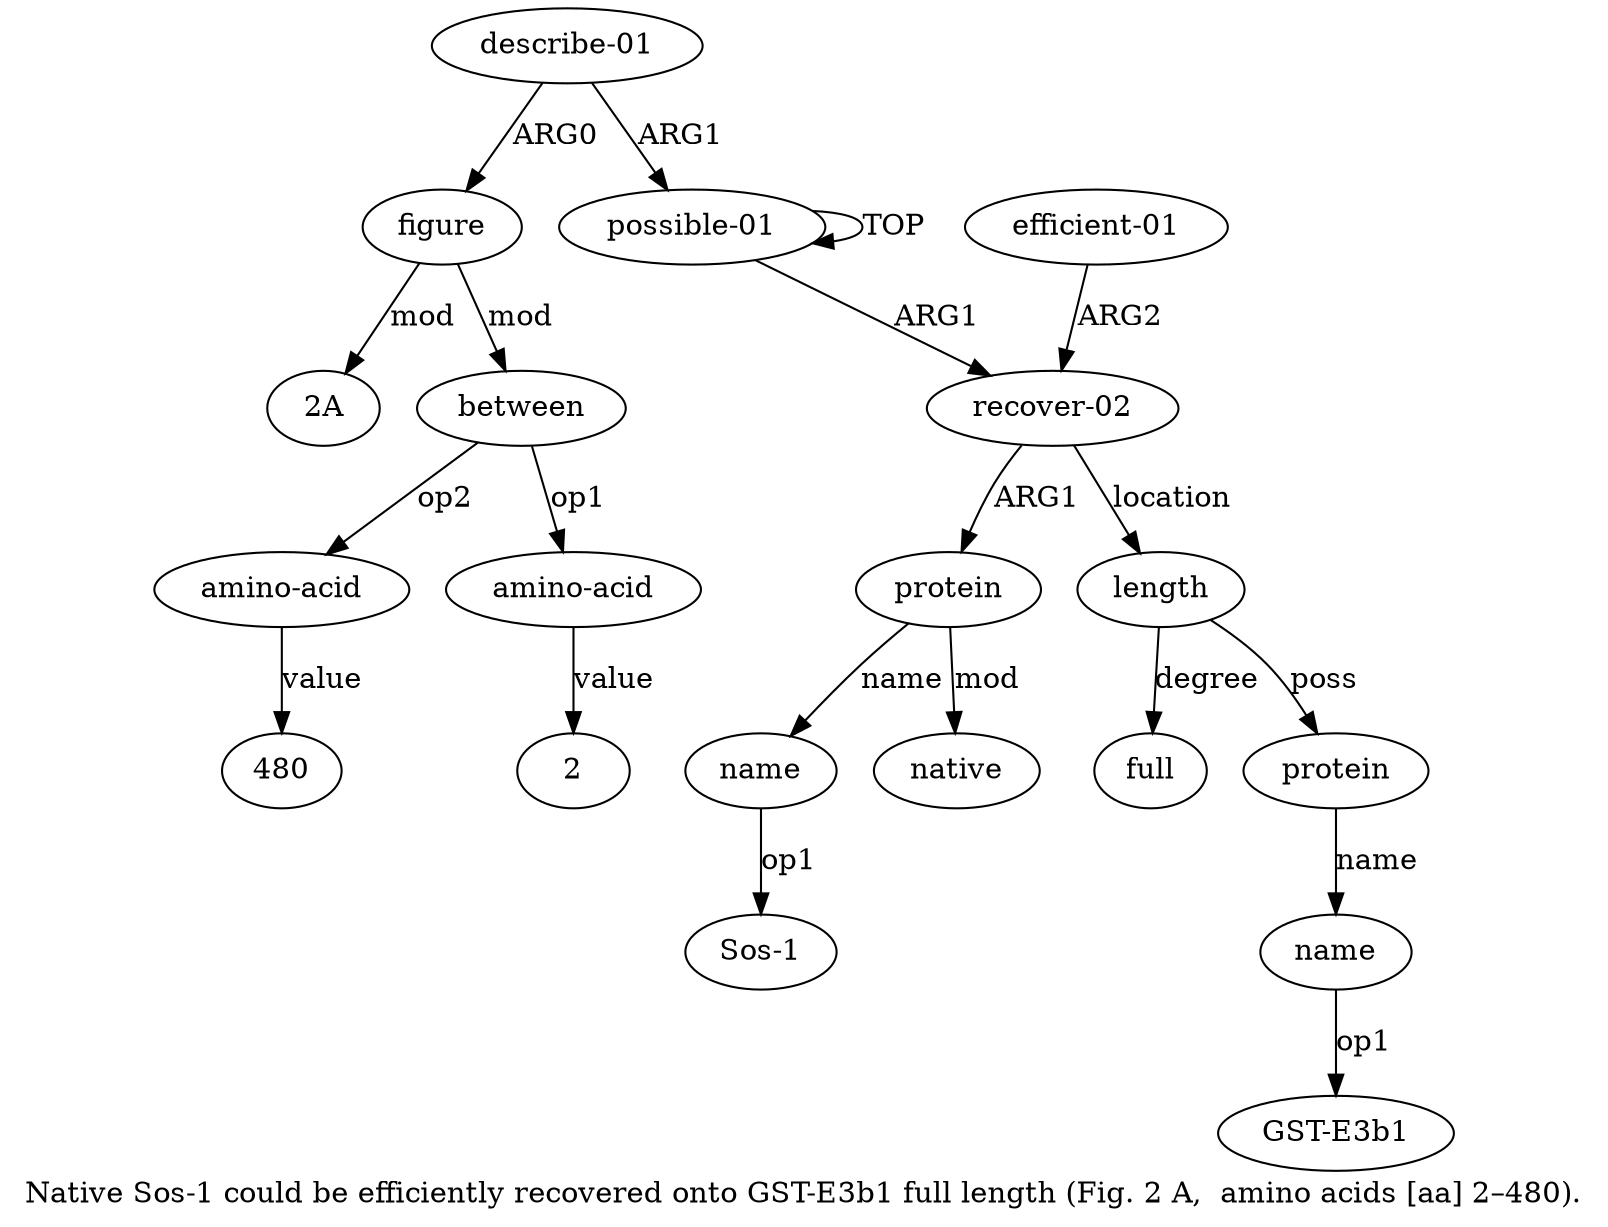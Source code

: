 digraph  {
	graph [label="Native Sos-1 could be efficiently recovered onto GST-E3b1 full length (Fig. 2 A,  amino acids [aa] 2–480)."];
	node [label="\N"];
	"a11 2A"	 [color=black,
		gold_ind=-1,
		gold_label="2A",
		label="2A",
		test_ind=-1,
		test_label="2A"];
	a14	 [color=black,
		gold_ind=14,
		gold_label="amino-acid",
		label="amino-acid",
		test_ind=14,
		test_label="amino-acid"];
	"a14 480"	 [color=black,
		gold_ind=-1,
		gold_label=480,
		label=480,
		test_ind=-1,
		test_label=480];
	a14 -> "a14 480" [key=0,
	color=black,
	gold_label=value,
	label=value,
	test_label=value];
a11 [color=black,
	gold_ind=11,
	gold_label=figure,
	label=figure,
	test_ind=11,
	test_label=figure];
a11 -> "a11 2A" [key=0,
color=black,
gold_label=mod,
label=mod,
test_label=mod];
a12 [color=black,
gold_ind=12,
gold_label=between,
label=between,
test_ind=12,
test_label=between];
a11 -> a12 [key=0,
color=black,
gold_label=mod,
label=mod,
test_label=mod];
a10 [color=black,
gold_ind=10,
gold_label="describe-01",
label="describe-01",
test_ind=10,
test_label="describe-01"];
a10 -> a11 [key=0,
color=black,
gold_label=ARG0,
label=ARG0,
test_label=ARG0];
a0 [color=black,
gold_ind=0,
gold_label="possible-01",
label="possible-01",
test_ind=0,
test_label="possible-01"];
a10 -> a0 [key=0,
color=black,
gold_label=ARG1,
label=ARG1,
test_label=ARG1];
a13 [color=black,
gold_ind=13,
gold_label="amino-acid",
label="amino-acid",
test_ind=13,
test_label="amino-acid"];
"a13 2" [color=black,
gold_ind=-1,
gold_label=2,
label=2,
test_ind=-1,
test_label=2];
a13 -> "a13 2" [key=0,
color=black,
gold_label=value,
label=value,
test_label=value];
a12 -> a14 [key=0,
color=black,
gold_label=op2,
label=op2,
test_label=op2];
a12 -> a13 [key=0,
color=black,
gold_label=op1,
label=op1,
test_label=op1];
a1 [color=black,
gold_ind=1,
gold_label="recover-02",
label="recover-02",
test_ind=1,
test_label="recover-02"];
a2 [color=black,
gold_ind=2,
gold_label=protein,
label=protein,
test_ind=2,
test_label=protein];
a1 -> a2 [key=0,
color=black,
gold_label=ARG1,
label=ARG1,
test_label=ARG1];
a6 [color=black,
gold_ind=6,
gold_label=length,
label=length,
test_ind=6,
test_label=length];
a1 -> a6 [key=0,
color=black,
gold_label=location,
label=location,
test_label=location];
a0 -> a1 [key=0,
color=black,
gold_label=ARG1,
label=ARG1,
test_label=ARG1];
a0 -> a0 [key=0,
color=black,
gold_label=TOP,
label=TOP,
test_label=TOP];
a3 [color=black,
gold_ind=3,
gold_label=name,
label=name,
test_ind=3,
test_label=name];
"a3 Sos-1" [color=black,
gold_ind=-1,
gold_label="Sos-1",
label="Sos-1",
test_ind=-1,
test_label="Sos-1"];
a3 -> "a3 Sos-1" [key=0,
color=black,
gold_label=op1,
label=op1,
test_label=op1];
a2 -> a3 [key=0,
color=black,
gold_label=name,
label=name,
test_label=name];
a4 [color=black,
gold_ind=4,
gold_label=native,
label=native,
test_ind=4,
test_label=native];
a2 -> a4 [key=0,
color=black,
gold_label=mod,
label=mod,
test_label=mod];
a5 [color=black,
gold_ind=5,
gold_label="efficient-01",
label="efficient-01",
test_ind=5,
test_label="efficient-01"];
a5 -> a1 [key=0,
color=black,
gold_label=ARG2,
label=ARG2,
test_label=ARG2];
a7 [color=black,
gold_ind=7,
gold_label=full,
label=full,
test_ind=7,
test_label=full];
a6 -> a7 [key=0,
color=black,
gold_label=degree,
label=degree,
test_label=degree];
a8 [color=black,
gold_ind=8,
gold_label=protein,
label=protein,
test_ind=8,
test_label=protein];
a6 -> a8 [key=0,
color=black,
gold_label=poss,
label=poss,
test_label=poss];
a9 [color=black,
gold_ind=9,
gold_label=name,
label=name,
test_ind=9,
test_label=name];
"a9 GST-E3b1" [color=black,
gold_ind=-1,
gold_label="GST-E3b1",
label="GST-E3b1",
test_ind=-1,
test_label="GST-E3b1"];
a9 -> "a9 GST-E3b1" [key=0,
color=black,
gold_label=op1,
label=op1,
test_label=op1];
a8 -> a9 [key=0,
color=black,
gold_label=name,
label=name,
test_label=name];
}

